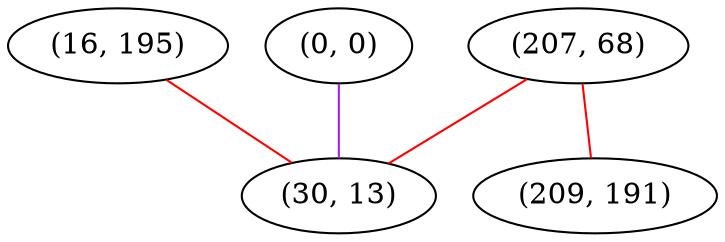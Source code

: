 graph "" {
"(207, 68)";
"(16, 195)";
"(0, 0)";
"(30, 13)";
"(209, 191)";
"(207, 68)" -- "(30, 13)"  [color=red, key=0, weight=1];
"(207, 68)" -- "(209, 191)"  [color=red, key=0, weight=1];
"(16, 195)" -- "(30, 13)"  [color=red, key=0, weight=1];
"(0, 0)" -- "(30, 13)"  [color=purple, key=0, weight=4];
}
